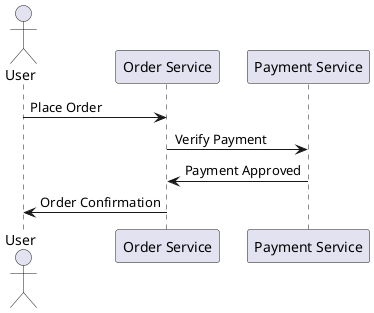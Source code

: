 @startuml  
actor User  
participant "Order Service" as OrderService  
participant "Payment Service" as PaymentService  
User -> OrderService: Place Order  
OrderService -> PaymentService: Verify Payment  
PaymentService -> OrderService: Payment Approved  
OrderService -> User: Order Confirmation  
@enduml  